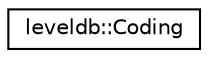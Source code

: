 digraph "Graphical Class Hierarchy"
{
  edge [fontname="Helvetica",fontsize="10",labelfontname="Helvetica",labelfontsize="10"];
  node [fontname="Helvetica",fontsize="10",shape=record];
  rankdir="LR";
  Node1 [label="leveldb::Coding",height=0.2,width=0.4,color="black", fillcolor="white", style="filled",URL="$classleveldb_1_1_coding.html"];
}
